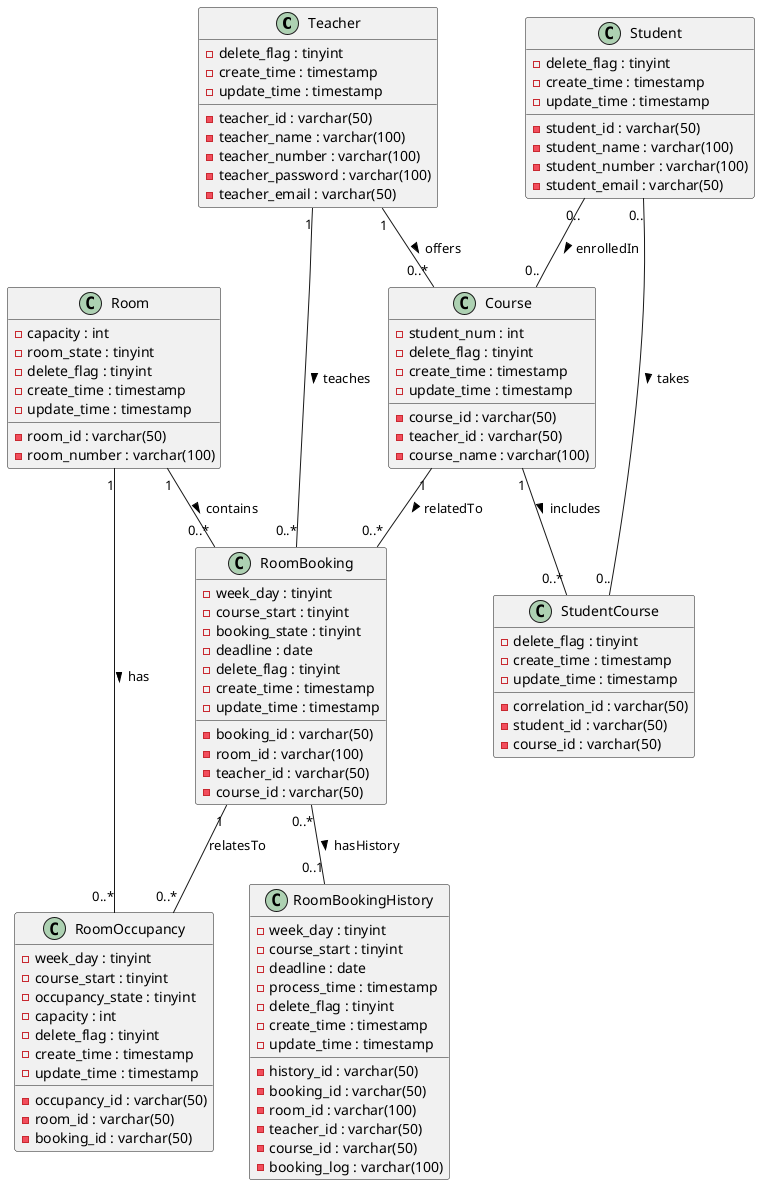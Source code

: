 @startuml

class Teacher {
    - teacher_id : varchar(50)
    - teacher_name : varchar(100)
    - teacher_number : varchar(100)
    - teacher_password : varchar(100)
    - teacher_email : varchar(50)
    - delete_flag : tinyint
    - create_time : timestamp
    - update_time : timestamp
}

class Student {
    - student_id : varchar(50)
    - student_name : varchar(100)
    - student_number : varchar(100)
    - student_email : varchar(50)
    - delete_flag : tinyint
    - create_time : timestamp
    - update_time : timestamp
}

class Room {
    - room_id : varchar(50)
    - room_number : varchar(100)
    - capacity : int
    - room_state : tinyint
    - delete_flag : tinyint
    - create_time : timestamp
    - update_time : timestamp
}

class RoomBooking {
    - booking_id : varchar(50)
    - room_id : varchar(100)
    - teacher_id : varchar(50)
    - course_id : varchar(50)
    - week_day : tinyint
    - course_start : tinyint
    - booking_state : tinyint
    - deadline : date
    - delete_flag : tinyint
    - create_time : timestamp
    - update_time : timestamp
}

class Course {
    - course_id : varchar(50)
    - teacher_id : varchar(50)
    - course_name : varchar(100)
    - student_num : int
    - delete_flag : tinyint
    - create_time : timestamp
    - update_time : timestamp
}

class RoomBookingHistory {
    - history_id : varchar(50)
    - booking_id : varchar(50)
    - room_id : varchar(100)
    - teacher_id : varchar(50)
    - course_id : varchar(50)
    - week_day : tinyint
    - course_start : tinyint
    - booking_log : varchar(100)
    - deadline : date
    - process_time : timestamp
    - delete_flag : tinyint
    - create_time : timestamp
    - update_time : timestamp
}

class RoomOccupancy {
    - occupancy_id : varchar(50)
    - room_id : varchar(50)
    - week_day : tinyint
    - course_start : tinyint
    - occupancy_state : tinyint
    - capacity : int
    - booking_id : varchar(50)
    - delete_flag : tinyint
    - create_time : timestamp
    - update_time : timestamp
}

class StudentCourse {
    - correlation_id : varchar(50)
    - student_id : varchar(50)
    - course_id : varchar(50)
    - delete_flag : tinyint
    - create_time : timestamp
    - update_time : timestamp
}

Teacher "1" -- "0..*" RoomBooking : teaches >
Teacher "1" -- "0..*" Course : offers >

Room "1" -- "0..*" RoomBooking : contains >
Room "1" -- "0..*" RoomOccupancy : has >

RoomBooking "0..*" -- "0..1" RoomBookingHistory : hasHistory >
RoomBooking "1" -- "0..*" RoomOccupancy : relatesTo
Course "1" -- "0..*" RoomBooking : relatedTo >

Student "0.." -- "0.." Course : enrolledIn >
Student "0.." -- "0.." StudentCourse : takes >
Course "1" -- "0..*" StudentCourse : includes >

@enduml